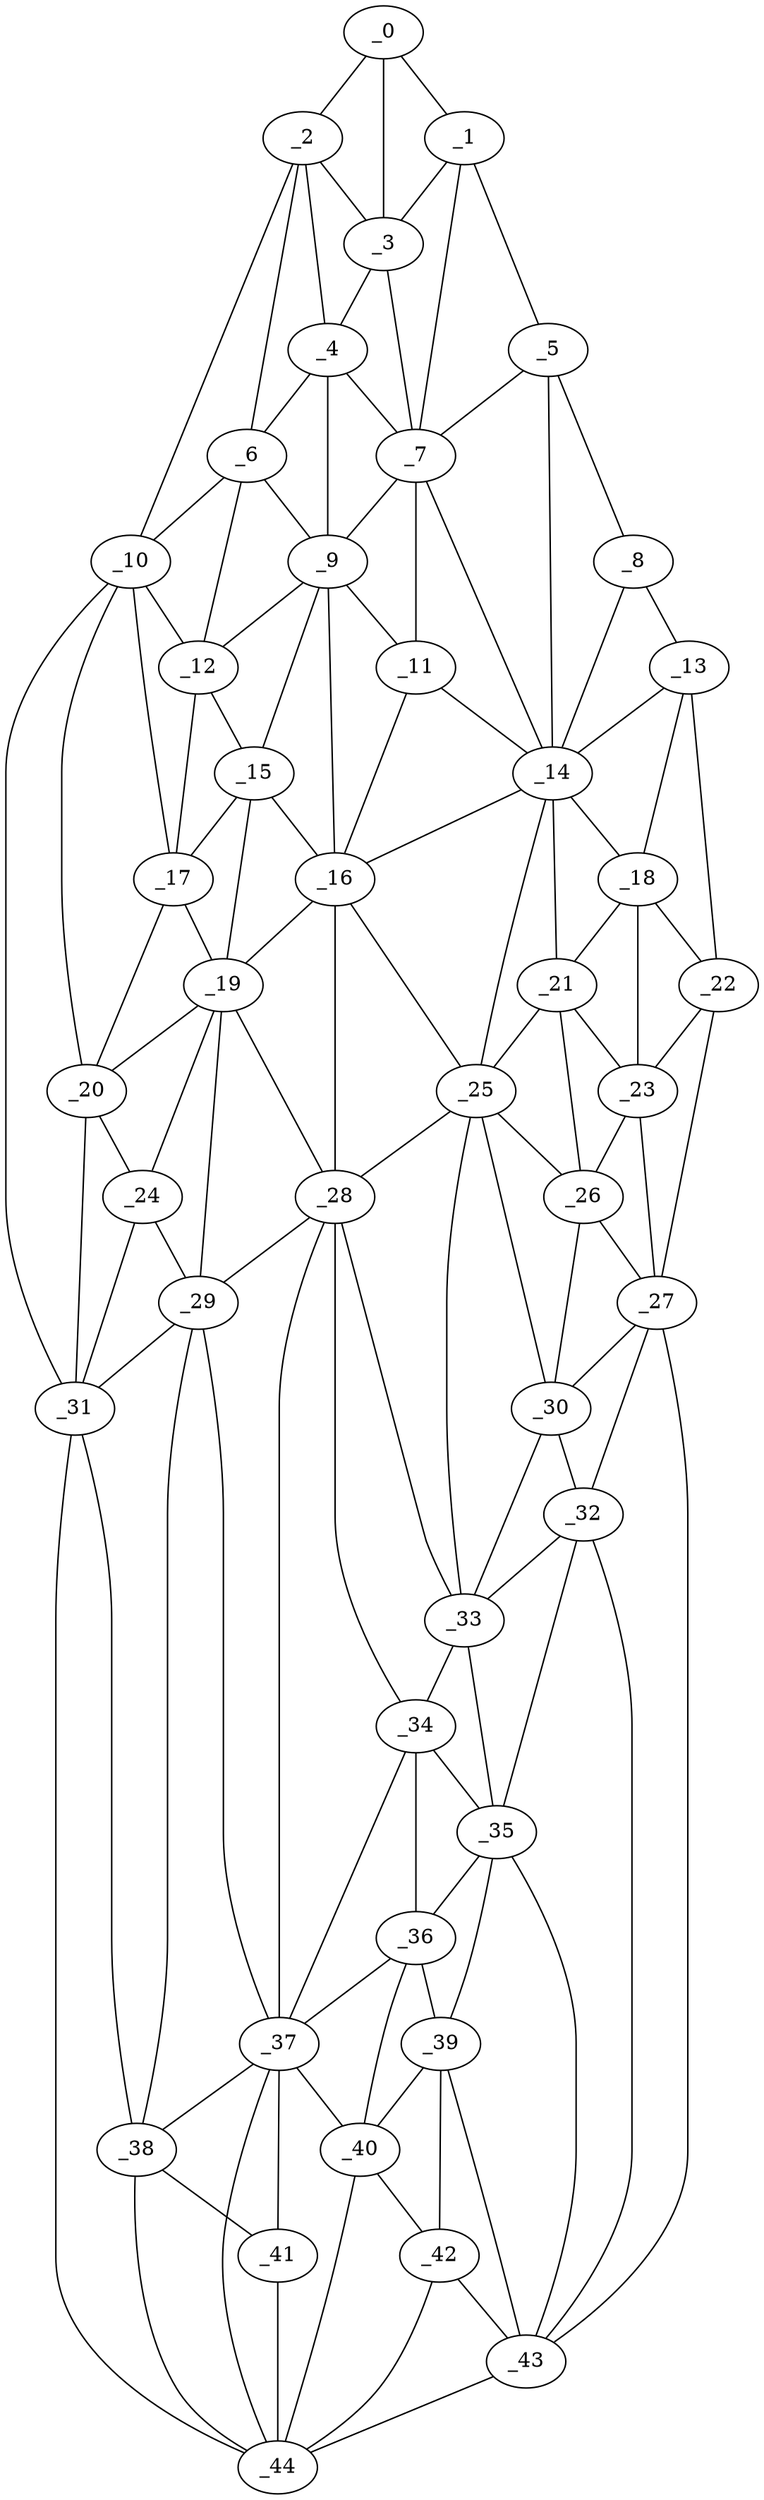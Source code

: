 graph "obj46__290.gxl" {
	_0	 [x=18,
		y=74];
	_1	 [x=19,
		y=59];
	_0 -- _1	 [valence=1];
	_2	 [x=26,
		y=84];
	_0 -- _2	 [valence=1];
	_3	 [x=27,
		y=75];
	_0 -- _3	 [valence=1];
	_1 -- _3	 [valence=2];
	_5	 [x=31,
		y=43];
	_1 -- _5	 [valence=1];
	_7	 [x=40,
		y=62];
	_1 -- _7	 [valence=1];
	_2 -- _3	 [valence=2];
	_4	 [x=30,
		y=76];
	_2 -- _4	 [valence=1];
	_6	 [x=34,
		y=86];
	_2 -- _6	 [valence=2];
	_10	 [x=45,
		y=97];
	_2 -- _10	 [valence=1];
	_3 -- _4	 [valence=2];
	_3 -- _7	 [valence=2];
	_4 -- _6	 [valence=1];
	_4 -- _7	 [valence=1];
	_9	 [x=45,
		y=77];
	_4 -- _9	 [valence=2];
	_5 -- _7	 [valence=2];
	_8	 [x=43,
		y=33];
	_5 -- _8	 [valence=1];
	_14	 [x=55,
		y=47];
	_5 -- _14	 [valence=2];
	_6 -- _9	 [valence=1];
	_6 -- _10	 [valence=1];
	_12	 [x=52,
		y=88];
	_6 -- _12	 [valence=2];
	_7 -- _9	 [valence=2];
	_11	 [x=50,
		y=60];
	_7 -- _11	 [valence=2];
	_7 -- _14	 [valence=1];
	_13	 [x=53,
		y=31];
	_8 -- _13	 [valence=1];
	_8 -- _14	 [valence=1];
	_9 -- _11	 [valence=1];
	_9 -- _12	 [valence=2];
	_15	 [x=56,
		y=79];
	_9 -- _15	 [valence=1];
	_16	 [x=58,
		y=62];
	_9 -- _16	 [valence=2];
	_10 -- _12	 [valence=2];
	_17	 [x=59,
		y=90];
	_10 -- _17	 [valence=2];
	_20	 [x=64,
		y=95];
	_10 -- _20	 [valence=1];
	_31	 [x=85,
		y=105];
	_10 -- _31	 [valence=1];
	_11 -- _14	 [valence=1];
	_11 -- _16	 [valence=2];
	_12 -- _15	 [valence=1];
	_12 -- _17	 [valence=2];
	_13 -- _14	 [valence=1];
	_18	 [x=60,
		y=33];
	_13 -- _18	 [valence=1];
	_22	 [x=69,
		y=31];
	_13 -- _22	 [valence=1];
	_14 -- _16	 [valence=2];
	_14 -- _18	 [valence=1];
	_21	 [x=68,
		y=42];
	_14 -- _21	 [valence=2];
	_25	 [x=70,
		y=50];
	_14 -- _25	 [valence=2];
	_15 -- _16	 [valence=2];
	_15 -- _17	 [valence=1];
	_19	 [x=63,
		y=80];
	_15 -- _19	 [valence=2];
	_16 -- _19	 [valence=1];
	_16 -- _25	 [valence=2];
	_28	 [x=80,
		y=67];
	_16 -- _28	 [valence=2];
	_17 -- _19	 [valence=2];
	_17 -- _20	 [valence=2];
	_18 -- _21	 [valence=2];
	_18 -- _22	 [valence=2];
	_23	 [x=69,
		y=35];
	_18 -- _23	 [valence=1];
	_19 -- _20	 [valence=2];
	_24	 [x=69,
		y=96];
	_19 -- _24	 [valence=1];
	_19 -- _28	 [valence=1];
	_29	 [x=84,
		y=74];
	_19 -- _29	 [valence=2];
	_20 -- _24	 [valence=2];
	_20 -- _31	 [valence=2];
	_21 -- _23	 [valence=2];
	_21 -- _25	 [valence=1];
	_26	 [x=72,
		y=42];
	_21 -- _26	 [valence=2];
	_22 -- _23	 [valence=2];
	_27	 [x=79,
		y=31];
	_22 -- _27	 [valence=1];
	_23 -- _26	 [valence=2];
	_23 -- _27	 [valence=2];
	_24 -- _29	 [valence=2];
	_24 -- _31	 [valence=1];
	_25 -- _26	 [valence=1];
	_25 -- _28	 [valence=2];
	_30	 [x=85,
		y=35];
	_25 -- _30	 [valence=1];
	_33	 [x=92,
		y=37];
	_25 -- _33	 [valence=2];
	_26 -- _27	 [valence=2];
	_26 -- _30	 [valence=2];
	_27 -- _30	 [valence=1];
	_32	 [x=92,
		y=33];
	_27 -- _32	 [valence=2];
	_43	 [x=125,
		y=32];
	_27 -- _43	 [valence=1];
	_28 -- _29	 [valence=2];
	_28 -- _33	 [valence=1];
	_34	 [x=99,
		y=41];
	_28 -- _34	 [valence=2];
	_37	 [x=107,
		y=55];
	_28 -- _37	 [valence=1];
	_29 -- _31	 [valence=2];
	_29 -- _37	 [valence=2];
	_38	 [x=108,
		y=79];
	_29 -- _38	 [valence=2];
	_30 -- _32	 [valence=1];
	_30 -- _33	 [valence=2];
	_31 -- _38	 [valence=1];
	_44	 [x=125,
		y=60];
	_31 -- _44	 [valence=1];
	_32 -- _33	 [valence=2];
	_35	 [x=101,
		y=34];
	_32 -- _35	 [valence=2];
	_32 -- _43	 [valence=2];
	_33 -- _34	 [valence=2];
	_33 -- _35	 [valence=1];
	_34 -- _35	 [valence=1];
	_36	 [x=107,
		y=43];
	_34 -- _36	 [valence=2];
	_34 -- _37	 [valence=2];
	_35 -- _36	 [valence=2];
	_39	 [x=110,
		y=36];
	_35 -- _39	 [valence=2];
	_35 -- _43	 [valence=2];
	_36 -- _37	 [valence=1];
	_36 -- _39	 [valence=2];
	_40	 [x=116,
		y=49];
	_36 -- _40	 [valence=2];
	_37 -- _38	 [valence=2];
	_37 -- _40	 [valence=2];
	_41	 [x=116,
		y=68];
	_37 -- _41	 [valence=2];
	_37 -- _44	 [valence=2];
	_38 -- _41	 [valence=2];
	_38 -- _44	 [valence=2];
	_39 -- _40	 [valence=2];
	_42	 [x=123,
		y=43];
	_39 -- _42	 [valence=2];
	_39 -- _43	 [valence=1];
	_40 -- _42	 [valence=1];
	_40 -- _44	 [valence=2];
	_41 -- _44	 [valence=1];
	_42 -- _43	 [valence=2];
	_42 -- _44	 [valence=1];
	_43 -- _44	 [valence=1];
}
